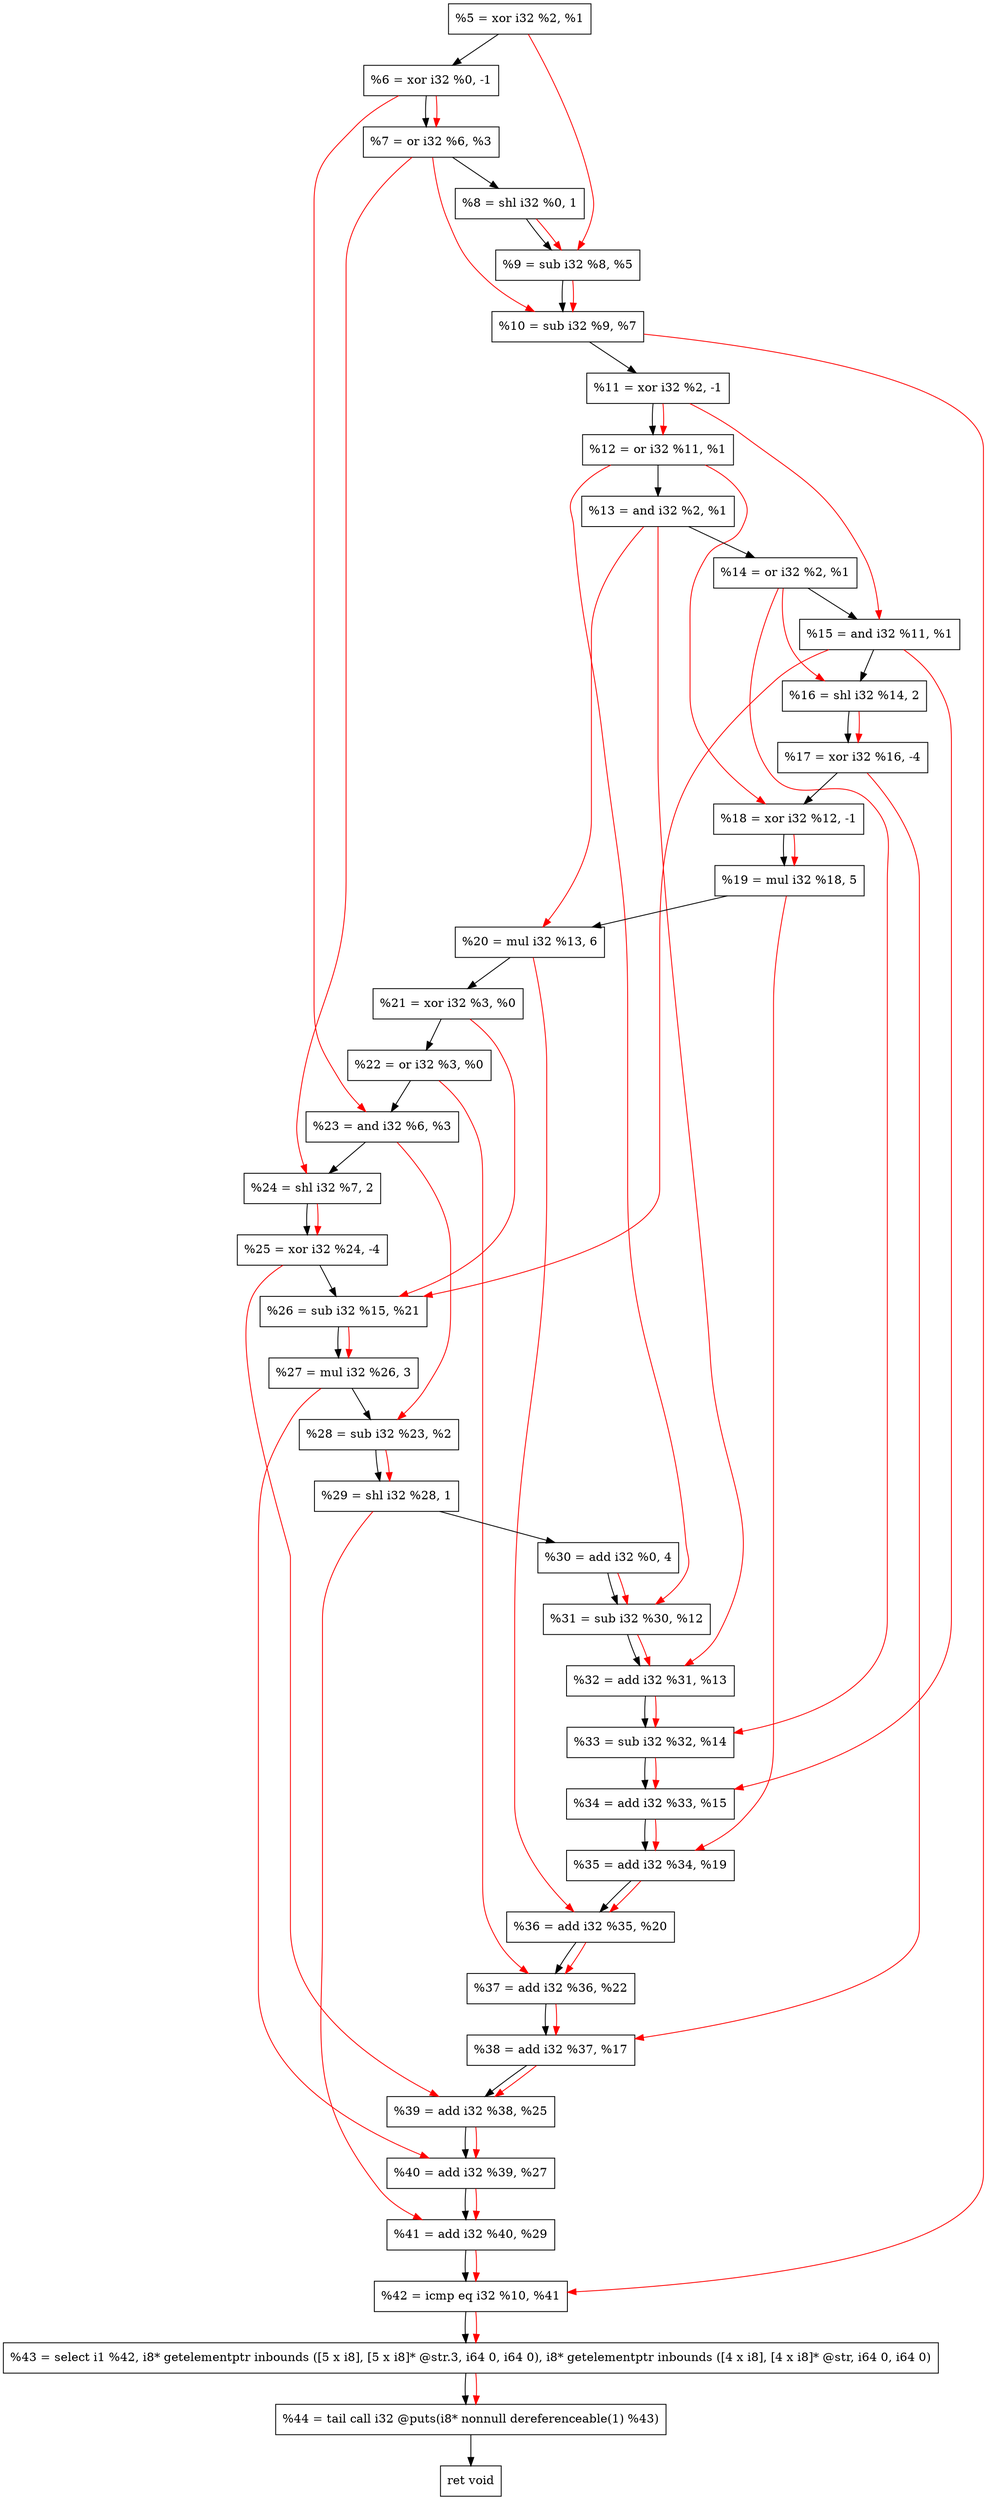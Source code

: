 digraph "DFG for'crackme' function" {
	Node0x58bab0[shape=record, label="  %5 = xor i32 %2, %1"];
	Node0x58c130[shape=record, label="  %6 = xor i32 %0, -1"];
	Node0x58c1a0[shape=record, label="  %7 = or i32 %6, %3"];
	Node0x58c240[shape=record, label="  %8 = shl i32 %0, 1"];
	Node0x58c2b0[shape=record, label="  %9 = sub i32 %8, %5"];
	Node0x58c320[shape=record, label="  %10 = sub i32 %9, %7"];
	Node0x58c390[shape=record, label="  %11 = xor i32 %2, -1"];
	Node0x58c400[shape=record, label="  %12 = or i32 %11, %1"];
	Node0x58c470[shape=record, label="  %13 = and i32 %2, %1"];
	Node0x58c4e0[shape=record, label="  %14 = or i32 %2, %1"];
	Node0x58c550[shape=record, label="  %15 = and i32 %11, %1"];
	Node0x58c5f0[shape=record, label="  %16 = shl i32 %14, 2"];
	Node0x58c690[shape=record, label="  %17 = xor i32 %16, -4"];
	Node0x58c700[shape=record, label="  %18 = xor i32 %12, -1"];
	Node0x58c7a0[shape=record, label="  %19 = mul i32 %18, 5"];
	Node0x58c840[shape=record, label="  %20 = mul i32 %13, 6"];
	Node0x58c8b0[shape=record, label="  %21 = xor i32 %3, %0"];
	Node0x58c920[shape=record, label="  %22 = or i32 %3, %0"];
	Node0x58c990[shape=record, label="  %23 = and i32 %6, %3"];
	Node0x58ca00[shape=record, label="  %24 = shl i32 %7, 2"];
	Node0x58ca70[shape=record, label="  %25 = xor i32 %24, -4"];
	Node0x58cae0[shape=record, label="  %26 = sub i32 %15, %21"];
	Node0x58cb80[shape=record, label="  %27 = mul i32 %26, 3"];
	Node0x58cbf0[shape=record, label="  %28 = sub i32 %23, %2"];
	Node0x58cc60[shape=record, label="  %29 = shl i32 %28, 1"];
	Node0x58cd00[shape=record, label="  %30 = add i32 %0, 4"];
	Node0x58cd70[shape=record, label="  %31 = sub i32 %30, %12"];
	Node0x58cde0[shape=record, label="  %32 = add i32 %31, %13"];
	Node0x58d060[shape=record, label="  %33 = sub i32 %32, %14"];
	Node0x58d0d0[shape=record, label="  %34 = add i32 %33, %15"];
	Node0x58d140[shape=record, label="  %35 = add i32 %34, %19"];
	Node0x58d1b0[shape=record, label="  %36 = add i32 %35, %20"];
	Node0x58d220[shape=record, label="  %37 = add i32 %36, %22"];
	Node0x58d290[shape=record, label="  %38 = add i32 %37, %17"];
	Node0x58d300[shape=record, label="  %39 = add i32 %38, %25"];
	Node0x58d370[shape=record, label="  %40 = add i32 %39, %27"];
	Node0x58d3e0[shape=record, label="  %41 = add i32 %40, %29"];
	Node0x58d450[shape=record, label="  %42 = icmp eq i32 %10, %41"];
	Node0x52c268[shape=record, label="  %43 = select i1 %42, i8* getelementptr inbounds ([5 x i8], [5 x i8]* @str.3, i64 0, i64 0), i8* getelementptr inbounds ([4 x i8], [4 x i8]* @str, i64 0, i64 0)"];
	Node0x58d8f0[shape=record, label="  %44 = tail call i32 @puts(i8* nonnull dereferenceable(1) %43)"];
	Node0x58d940[shape=record, label="  ret void"];
	Node0x58bab0 -> Node0x58c130;
	Node0x58c130 -> Node0x58c1a0;
	Node0x58c1a0 -> Node0x58c240;
	Node0x58c240 -> Node0x58c2b0;
	Node0x58c2b0 -> Node0x58c320;
	Node0x58c320 -> Node0x58c390;
	Node0x58c390 -> Node0x58c400;
	Node0x58c400 -> Node0x58c470;
	Node0x58c470 -> Node0x58c4e0;
	Node0x58c4e0 -> Node0x58c550;
	Node0x58c550 -> Node0x58c5f0;
	Node0x58c5f0 -> Node0x58c690;
	Node0x58c690 -> Node0x58c700;
	Node0x58c700 -> Node0x58c7a0;
	Node0x58c7a0 -> Node0x58c840;
	Node0x58c840 -> Node0x58c8b0;
	Node0x58c8b0 -> Node0x58c920;
	Node0x58c920 -> Node0x58c990;
	Node0x58c990 -> Node0x58ca00;
	Node0x58ca00 -> Node0x58ca70;
	Node0x58ca70 -> Node0x58cae0;
	Node0x58cae0 -> Node0x58cb80;
	Node0x58cb80 -> Node0x58cbf0;
	Node0x58cbf0 -> Node0x58cc60;
	Node0x58cc60 -> Node0x58cd00;
	Node0x58cd00 -> Node0x58cd70;
	Node0x58cd70 -> Node0x58cde0;
	Node0x58cde0 -> Node0x58d060;
	Node0x58d060 -> Node0x58d0d0;
	Node0x58d0d0 -> Node0x58d140;
	Node0x58d140 -> Node0x58d1b0;
	Node0x58d1b0 -> Node0x58d220;
	Node0x58d220 -> Node0x58d290;
	Node0x58d290 -> Node0x58d300;
	Node0x58d300 -> Node0x58d370;
	Node0x58d370 -> Node0x58d3e0;
	Node0x58d3e0 -> Node0x58d450;
	Node0x58d450 -> Node0x52c268;
	Node0x52c268 -> Node0x58d8f0;
	Node0x58d8f0 -> Node0x58d940;
edge [color=red]
	Node0x58c130 -> Node0x58c1a0;
	Node0x58c240 -> Node0x58c2b0;
	Node0x58bab0 -> Node0x58c2b0;
	Node0x58c2b0 -> Node0x58c320;
	Node0x58c1a0 -> Node0x58c320;
	Node0x58c390 -> Node0x58c400;
	Node0x58c390 -> Node0x58c550;
	Node0x58c4e0 -> Node0x58c5f0;
	Node0x58c5f0 -> Node0x58c690;
	Node0x58c400 -> Node0x58c700;
	Node0x58c700 -> Node0x58c7a0;
	Node0x58c470 -> Node0x58c840;
	Node0x58c130 -> Node0x58c990;
	Node0x58c1a0 -> Node0x58ca00;
	Node0x58ca00 -> Node0x58ca70;
	Node0x58c550 -> Node0x58cae0;
	Node0x58c8b0 -> Node0x58cae0;
	Node0x58cae0 -> Node0x58cb80;
	Node0x58c990 -> Node0x58cbf0;
	Node0x58cbf0 -> Node0x58cc60;
	Node0x58cd00 -> Node0x58cd70;
	Node0x58c400 -> Node0x58cd70;
	Node0x58cd70 -> Node0x58cde0;
	Node0x58c470 -> Node0x58cde0;
	Node0x58cde0 -> Node0x58d060;
	Node0x58c4e0 -> Node0x58d060;
	Node0x58d060 -> Node0x58d0d0;
	Node0x58c550 -> Node0x58d0d0;
	Node0x58d0d0 -> Node0x58d140;
	Node0x58c7a0 -> Node0x58d140;
	Node0x58d140 -> Node0x58d1b0;
	Node0x58c840 -> Node0x58d1b0;
	Node0x58d1b0 -> Node0x58d220;
	Node0x58c920 -> Node0x58d220;
	Node0x58d220 -> Node0x58d290;
	Node0x58c690 -> Node0x58d290;
	Node0x58d290 -> Node0x58d300;
	Node0x58ca70 -> Node0x58d300;
	Node0x58d300 -> Node0x58d370;
	Node0x58cb80 -> Node0x58d370;
	Node0x58d370 -> Node0x58d3e0;
	Node0x58cc60 -> Node0x58d3e0;
	Node0x58c320 -> Node0x58d450;
	Node0x58d3e0 -> Node0x58d450;
	Node0x58d450 -> Node0x52c268;
	Node0x52c268 -> Node0x58d8f0;
}

